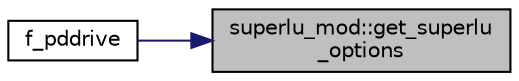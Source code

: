 digraph "superlu_mod::get_superlu_options"
{
 // LATEX_PDF_SIZE
  edge [fontname="Helvetica",fontsize="10",labelfontname="Helvetica",labelfontsize="10"];
  node [fontname="Helvetica",fontsize="10",shape=record];
  rankdir="RL";
  Node1 [label="superlu_mod::get_superlu\l_options",height=0.2,width=0.4,color="black", fillcolor="grey75", style="filled", fontcolor="black",tooltip=" "];
  Node1 -> Node2 [dir="back",color="midnightblue",fontsize="10",style="solid",fontname="Helvetica"];
  Node2 [label="f_pddrive",height=0.2,width=0.4,color="black", fillcolor="white", style="filled",URL="$f__pddrive__old_8f90.html#a1afcbef4b08d30a08caec8bf66313f45",tooltip=" "];
}
